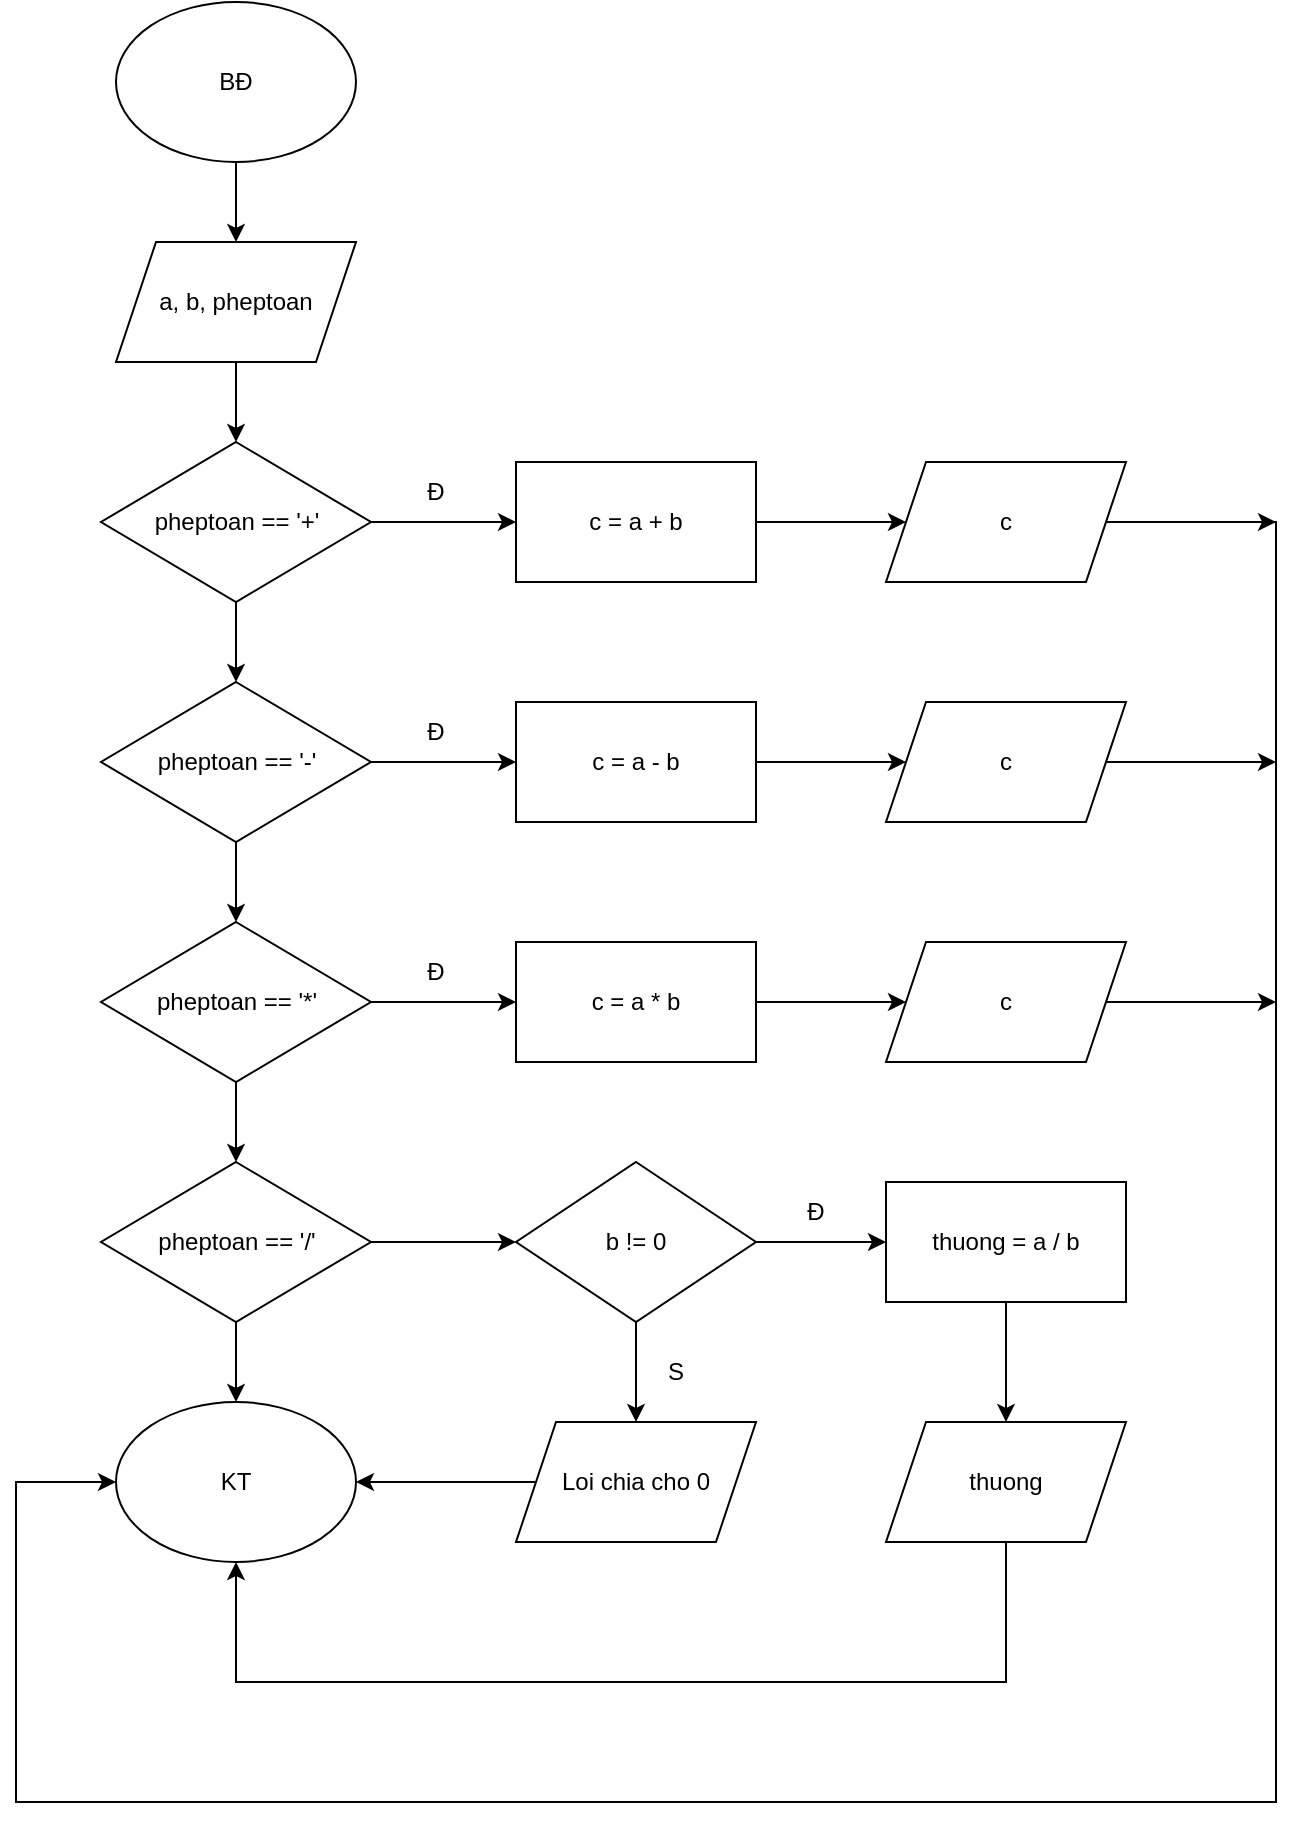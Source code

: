 <mxfile version="24.7.17">
  <diagram name="Page-1" id="DW6HWd5ORsq0Heun9Fks">
    <mxGraphModel dx="2465" dy="968" grid="1" gridSize="10" guides="1" tooltips="1" connect="1" arrows="1" fold="1" page="1" pageScale="1" pageWidth="850" pageHeight="1100" math="0" shadow="0">
      <root>
        <mxCell id="0" />
        <mxCell id="1" parent="0" />
        <mxCell id="yz9Esj85MhQnET40WkLF-4" style="edgeStyle=orthogonalEdgeStyle;rounded=0;orthogonalLoop=1;jettySize=auto;html=1;exitX=0.5;exitY=1;exitDx=0;exitDy=0;entryX=0.5;entryY=0;entryDx=0;entryDy=0;" parent="1" source="yz9Esj85MhQnET40WkLF-1" target="yz9Esj85MhQnET40WkLF-2" edge="1">
          <mxGeometry relative="1" as="geometry" />
        </mxCell>
        <mxCell id="yz9Esj85MhQnET40WkLF-1" value="BĐ" style="ellipse;whiteSpace=wrap;html=1;" parent="1" vertex="1">
          <mxGeometry x="40" y="40" width="120" height="80" as="geometry" />
        </mxCell>
        <mxCell id="yz9Esj85MhQnET40WkLF-5" style="edgeStyle=orthogonalEdgeStyle;rounded=0;orthogonalLoop=1;jettySize=auto;html=1;exitX=0.5;exitY=1;exitDx=0;exitDy=0;entryX=0.5;entryY=0;entryDx=0;entryDy=0;" parent="1" source="yz9Esj85MhQnET40WkLF-2" target="yz9Esj85MhQnET40WkLF-3" edge="1">
          <mxGeometry relative="1" as="geometry" />
        </mxCell>
        <mxCell id="yz9Esj85MhQnET40WkLF-2" value="a, b, pheptoan" style="shape=parallelogram;perimeter=parallelogramPerimeter;whiteSpace=wrap;html=1;fixedSize=1;" parent="1" vertex="1">
          <mxGeometry x="40" y="160" width="120" height="60" as="geometry" />
        </mxCell>
        <mxCell id="yz9Esj85MhQnET40WkLF-16" style="edgeStyle=orthogonalEdgeStyle;rounded=0;orthogonalLoop=1;jettySize=auto;html=1;exitX=0.5;exitY=1;exitDx=0;exitDy=0;entryX=0.5;entryY=0;entryDx=0;entryDy=0;" parent="1" source="yz9Esj85MhQnET40WkLF-3" target="yz9Esj85MhQnET40WkLF-6" edge="1">
          <mxGeometry relative="1" as="geometry" />
        </mxCell>
        <mxCell id="yz9Esj85MhQnET40WkLF-19" style="edgeStyle=orthogonalEdgeStyle;rounded=0;orthogonalLoop=1;jettySize=auto;html=1;exitX=1;exitY=0.5;exitDx=0;exitDy=0;entryX=0;entryY=0.5;entryDx=0;entryDy=0;" parent="1" source="yz9Esj85MhQnET40WkLF-3" target="yz9Esj85MhQnET40WkLF-9" edge="1">
          <mxGeometry relative="1" as="geometry" />
        </mxCell>
        <mxCell id="yz9Esj85MhQnET40WkLF-3" value="pheptoan == &#39;+&#39;" style="rhombus;whiteSpace=wrap;html=1;" parent="1" vertex="1">
          <mxGeometry x="32.5" y="260" width="135" height="80" as="geometry" />
        </mxCell>
        <mxCell id="yz9Esj85MhQnET40WkLF-17" style="edgeStyle=orthogonalEdgeStyle;rounded=0;orthogonalLoop=1;jettySize=auto;html=1;exitX=0.5;exitY=1;exitDx=0;exitDy=0;entryX=0.5;entryY=0;entryDx=0;entryDy=0;" parent="1" source="yz9Esj85MhQnET40WkLF-6" target="yz9Esj85MhQnET40WkLF-7" edge="1">
          <mxGeometry relative="1" as="geometry" />
        </mxCell>
        <mxCell id="yz9Esj85MhQnET40WkLF-20" style="edgeStyle=orthogonalEdgeStyle;rounded=0;orthogonalLoop=1;jettySize=auto;html=1;exitX=1;exitY=0.5;exitDx=0;exitDy=0;entryX=0;entryY=0.5;entryDx=0;entryDy=0;" parent="1" source="yz9Esj85MhQnET40WkLF-6" target="yz9Esj85MhQnET40WkLF-10" edge="1">
          <mxGeometry relative="1" as="geometry" />
        </mxCell>
        <mxCell id="yz9Esj85MhQnET40WkLF-6" value="pheptoan == &#39;-&#39;" style="rhombus;whiteSpace=wrap;html=1;" parent="1" vertex="1">
          <mxGeometry x="32.5" y="380" width="135" height="80" as="geometry" />
        </mxCell>
        <mxCell id="yz9Esj85MhQnET40WkLF-18" style="edgeStyle=orthogonalEdgeStyle;rounded=0;orthogonalLoop=1;jettySize=auto;html=1;exitX=0.5;exitY=1;exitDx=0;exitDy=0;entryX=0.5;entryY=0;entryDx=0;entryDy=0;" parent="1" source="yz9Esj85MhQnET40WkLF-7" target="yz9Esj85MhQnET40WkLF-8" edge="1">
          <mxGeometry relative="1" as="geometry" />
        </mxCell>
        <mxCell id="yz9Esj85MhQnET40WkLF-21" style="edgeStyle=orthogonalEdgeStyle;rounded=0;orthogonalLoop=1;jettySize=auto;html=1;exitX=1;exitY=0.5;exitDx=0;exitDy=0;entryX=0;entryY=0.5;entryDx=0;entryDy=0;" parent="1" source="yz9Esj85MhQnET40WkLF-7" target="yz9Esj85MhQnET40WkLF-11" edge="1">
          <mxGeometry relative="1" as="geometry" />
        </mxCell>
        <mxCell id="yz9Esj85MhQnET40WkLF-7" value="pheptoan == &#39;*&#39;" style="rhombus;whiteSpace=wrap;html=1;" parent="1" vertex="1">
          <mxGeometry x="32.5" y="500" width="135" height="80" as="geometry" />
        </mxCell>
        <mxCell id="yz9Esj85MhQnET40WkLF-22" style="edgeStyle=orthogonalEdgeStyle;rounded=0;orthogonalLoop=1;jettySize=auto;html=1;exitX=1;exitY=0.5;exitDx=0;exitDy=0;entryX=0;entryY=0.5;entryDx=0;entryDy=0;" parent="1" source="yz9Esj85MhQnET40WkLF-8" target="yz9Esj85MhQnET40WkLF-12" edge="1">
          <mxGeometry relative="1" as="geometry" />
        </mxCell>
        <mxCell id="yz9Esj85MhQnET40WkLF-27" style="edgeStyle=orthogonalEdgeStyle;rounded=0;orthogonalLoop=1;jettySize=auto;html=1;exitX=0.5;exitY=1;exitDx=0;exitDy=0;entryX=0.5;entryY=0;entryDx=0;entryDy=0;" parent="1" source="yz9Esj85MhQnET40WkLF-8" target="yz9Esj85MhQnET40WkLF-26" edge="1">
          <mxGeometry relative="1" as="geometry" />
        </mxCell>
        <mxCell id="yz9Esj85MhQnET40WkLF-8" value="pheptoan == &#39;/&#39;" style="rhombus;whiteSpace=wrap;html=1;" parent="1" vertex="1">
          <mxGeometry x="32.5" y="620" width="135" height="80" as="geometry" />
        </mxCell>
        <mxCell id="yz9Esj85MhQnET40WkLF-23" style="edgeStyle=orthogonalEdgeStyle;rounded=0;orthogonalLoop=1;jettySize=auto;html=1;exitX=1;exitY=0.5;exitDx=0;exitDy=0;entryX=0;entryY=0.5;entryDx=0;entryDy=0;" parent="1" source="yz9Esj85MhQnET40WkLF-9" target="yz9Esj85MhQnET40WkLF-13" edge="1">
          <mxGeometry relative="1" as="geometry" />
        </mxCell>
        <mxCell id="yz9Esj85MhQnET40WkLF-9" value="c = a + b" style="rounded=0;whiteSpace=wrap;html=1;" parent="1" vertex="1">
          <mxGeometry x="240" y="270" width="120" height="60" as="geometry" />
        </mxCell>
        <mxCell id="yz9Esj85MhQnET40WkLF-24" style="edgeStyle=orthogonalEdgeStyle;rounded=0;orthogonalLoop=1;jettySize=auto;html=1;exitX=1;exitY=0.5;exitDx=0;exitDy=0;entryX=0;entryY=0.5;entryDx=0;entryDy=0;" parent="1" source="yz9Esj85MhQnET40WkLF-10" target="yz9Esj85MhQnET40WkLF-14" edge="1">
          <mxGeometry relative="1" as="geometry" />
        </mxCell>
        <mxCell id="yz9Esj85MhQnET40WkLF-10" value="c = a - b" style="rounded=0;whiteSpace=wrap;html=1;" parent="1" vertex="1">
          <mxGeometry x="240" y="390" width="120" height="60" as="geometry" />
        </mxCell>
        <mxCell id="yz9Esj85MhQnET40WkLF-25" style="edgeStyle=orthogonalEdgeStyle;rounded=0;orthogonalLoop=1;jettySize=auto;html=1;exitX=1;exitY=0.5;exitDx=0;exitDy=0;entryX=0;entryY=0.5;entryDx=0;entryDy=0;" parent="1" source="yz9Esj85MhQnET40WkLF-11" target="yz9Esj85MhQnET40WkLF-15" edge="1">
          <mxGeometry relative="1" as="geometry" />
        </mxCell>
        <mxCell id="yz9Esj85MhQnET40WkLF-11" value="c = a * b" style="rounded=0;whiteSpace=wrap;html=1;" parent="1" vertex="1">
          <mxGeometry x="240" y="510" width="120" height="60" as="geometry" />
        </mxCell>
        <mxCell id="yz9Esj85MhQnET40WkLF-29" style="edgeStyle=orthogonalEdgeStyle;rounded=0;orthogonalLoop=1;jettySize=auto;html=1;exitX=0.5;exitY=1;exitDx=0;exitDy=0;entryX=0.5;entryY=0;entryDx=0;entryDy=0;" parent="1" source="yz9Esj85MhQnET40WkLF-12" target="yz9Esj85MhQnET40WkLF-28" edge="1">
          <mxGeometry relative="1" as="geometry" />
        </mxCell>
        <mxCell id="yz9Esj85MhQnET40WkLF-32" style="edgeStyle=orthogonalEdgeStyle;rounded=0;orthogonalLoop=1;jettySize=auto;html=1;exitX=1;exitY=0.5;exitDx=0;exitDy=0;entryX=0;entryY=0.5;entryDx=0;entryDy=0;" parent="1" source="yz9Esj85MhQnET40WkLF-12" target="yz9Esj85MhQnET40WkLF-31" edge="1">
          <mxGeometry relative="1" as="geometry" />
        </mxCell>
        <mxCell id="yz9Esj85MhQnET40WkLF-12" value="b != 0" style="rhombus;whiteSpace=wrap;html=1;" parent="1" vertex="1">
          <mxGeometry x="240" y="620" width="120" height="80" as="geometry" />
        </mxCell>
        <mxCell id="yz9Esj85MhQnET40WkLF-36" style="edgeStyle=orthogonalEdgeStyle;rounded=0;orthogonalLoop=1;jettySize=auto;html=1;exitX=1;exitY=0.5;exitDx=0;exitDy=0;entryX=0;entryY=0.5;entryDx=0;entryDy=0;" parent="1" source="yz9Esj85MhQnET40WkLF-13" target="yz9Esj85MhQnET40WkLF-26" edge="1">
          <mxGeometry relative="1" as="geometry">
            <Array as="points">
              <mxPoint x="620" y="300" />
              <mxPoint x="620" y="940" />
              <mxPoint x="-10" y="940" />
              <mxPoint x="-10" y="780" />
            </Array>
          </mxGeometry>
        </mxCell>
        <mxCell id="yz9Esj85MhQnET40WkLF-39" style="edgeStyle=orthogonalEdgeStyle;rounded=0;orthogonalLoop=1;jettySize=auto;html=1;exitX=1;exitY=0.5;exitDx=0;exitDy=0;" parent="1" source="yz9Esj85MhQnET40WkLF-13" edge="1">
          <mxGeometry relative="1" as="geometry">
            <mxPoint x="620" y="300" as="targetPoint" />
          </mxGeometry>
        </mxCell>
        <mxCell id="yz9Esj85MhQnET40WkLF-13" value="c" style="shape=parallelogram;perimeter=parallelogramPerimeter;whiteSpace=wrap;html=1;fixedSize=1;" parent="1" vertex="1">
          <mxGeometry x="425" y="270" width="120" height="60" as="geometry" />
        </mxCell>
        <mxCell id="yz9Esj85MhQnET40WkLF-37" style="edgeStyle=orthogonalEdgeStyle;rounded=0;orthogonalLoop=1;jettySize=auto;html=1;exitX=1;exitY=0.5;exitDx=0;exitDy=0;" parent="1" source="yz9Esj85MhQnET40WkLF-14" edge="1">
          <mxGeometry relative="1" as="geometry">
            <mxPoint x="620" y="420" as="targetPoint" />
          </mxGeometry>
        </mxCell>
        <mxCell id="yz9Esj85MhQnET40WkLF-14" value="c" style="shape=parallelogram;perimeter=parallelogramPerimeter;whiteSpace=wrap;html=1;fixedSize=1;" parent="1" vertex="1">
          <mxGeometry x="425" y="390" width="120" height="60" as="geometry" />
        </mxCell>
        <mxCell id="yz9Esj85MhQnET40WkLF-38" style="edgeStyle=orthogonalEdgeStyle;rounded=0;orthogonalLoop=1;jettySize=auto;html=1;exitX=1;exitY=0.5;exitDx=0;exitDy=0;" parent="1" source="yz9Esj85MhQnET40WkLF-15" edge="1">
          <mxGeometry relative="1" as="geometry">
            <mxPoint x="620" y="540" as="targetPoint" />
          </mxGeometry>
        </mxCell>
        <mxCell id="yz9Esj85MhQnET40WkLF-15" value="c" style="shape=parallelogram;perimeter=parallelogramPerimeter;whiteSpace=wrap;html=1;fixedSize=1;" parent="1" vertex="1">
          <mxGeometry x="425" y="510" width="120" height="60" as="geometry" />
        </mxCell>
        <mxCell id="yz9Esj85MhQnET40WkLF-26" value="KT" style="ellipse;whiteSpace=wrap;html=1;" parent="1" vertex="1">
          <mxGeometry x="40" y="740" width="120" height="80" as="geometry" />
        </mxCell>
        <mxCell id="yz9Esj85MhQnET40WkLF-30" style="edgeStyle=orthogonalEdgeStyle;rounded=0;orthogonalLoop=1;jettySize=auto;html=1;exitX=0;exitY=0.5;exitDx=0;exitDy=0;entryX=1;entryY=0.5;entryDx=0;entryDy=0;" parent="1" source="yz9Esj85MhQnET40WkLF-28" target="yz9Esj85MhQnET40WkLF-26" edge="1">
          <mxGeometry relative="1" as="geometry" />
        </mxCell>
        <mxCell id="yz9Esj85MhQnET40WkLF-28" value="Loi chia cho 0" style="shape=parallelogram;perimeter=parallelogramPerimeter;whiteSpace=wrap;html=1;fixedSize=1;" parent="1" vertex="1">
          <mxGeometry x="240" y="750" width="120" height="60" as="geometry" />
        </mxCell>
        <mxCell id="yz9Esj85MhQnET40WkLF-34" style="edgeStyle=orthogonalEdgeStyle;rounded=0;orthogonalLoop=1;jettySize=auto;html=1;exitX=0.5;exitY=1;exitDx=0;exitDy=0;entryX=0.5;entryY=0;entryDx=0;entryDy=0;" parent="1" source="yz9Esj85MhQnET40WkLF-31" target="yz9Esj85MhQnET40WkLF-33" edge="1">
          <mxGeometry relative="1" as="geometry" />
        </mxCell>
        <mxCell id="yz9Esj85MhQnET40WkLF-31" value="thuong = a / b" style="rounded=0;whiteSpace=wrap;html=1;" parent="1" vertex="1">
          <mxGeometry x="425" y="630" width="120" height="60" as="geometry" />
        </mxCell>
        <mxCell id="yz9Esj85MhQnET40WkLF-35" style="edgeStyle=orthogonalEdgeStyle;rounded=0;orthogonalLoop=1;jettySize=auto;html=1;exitX=0.5;exitY=1;exitDx=0;exitDy=0;entryX=0.5;entryY=1;entryDx=0;entryDy=0;" parent="1" source="yz9Esj85MhQnET40WkLF-33" target="yz9Esj85MhQnET40WkLF-26" edge="1">
          <mxGeometry relative="1" as="geometry">
            <Array as="points">
              <mxPoint x="485" y="880" />
              <mxPoint x="100" y="880" />
            </Array>
          </mxGeometry>
        </mxCell>
        <mxCell id="yz9Esj85MhQnET40WkLF-33" value="thuong" style="shape=parallelogram;perimeter=parallelogramPerimeter;whiteSpace=wrap;html=1;fixedSize=1;" parent="1" vertex="1">
          <mxGeometry x="425" y="750" width="120" height="60" as="geometry" />
        </mxCell>
        <mxCell id="yz9Esj85MhQnET40WkLF-40" value="Đ" style="text;html=1;align=center;verticalAlign=middle;whiteSpace=wrap;rounded=0;" parent="1" vertex="1">
          <mxGeometry x="170" y="270" width="60" height="30" as="geometry" />
        </mxCell>
        <mxCell id="yz9Esj85MhQnET40WkLF-42" value="Đ" style="text;html=1;align=center;verticalAlign=middle;whiteSpace=wrap;rounded=0;" parent="1" vertex="1">
          <mxGeometry x="170" y="390" width="60" height="30" as="geometry" />
        </mxCell>
        <mxCell id="yz9Esj85MhQnET40WkLF-43" value="Đ" style="text;html=1;align=center;verticalAlign=middle;whiteSpace=wrap;rounded=0;" parent="1" vertex="1">
          <mxGeometry x="170" y="510" width="60" height="30" as="geometry" />
        </mxCell>
        <mxCell id="yz9Esj85MhQnET40WkLF-45" value="Đ" style="text;html=1;align=center;verticalAlign=middle;whiteSpace=wrap;rounded=0;" parent="1" vertex="1">
          <mxGeometry x="360" y="630" width="60" height="30" as="geometry" />
        </mxCell>
        <mxCell id="yz9Esj85MhQnET40WkLF-46" value="S" style="text;html=1;align=center;verticalAlign=middle;whiteSpace=wrap;rounded=0;" parent="1" vertex="1">
          <mxGeometry x="290" y="710" width="60" height="30" as="geometry" />
        </mxCell>
      </root>
    </mxGraphModel>
  </diagram>
</mxfile>
